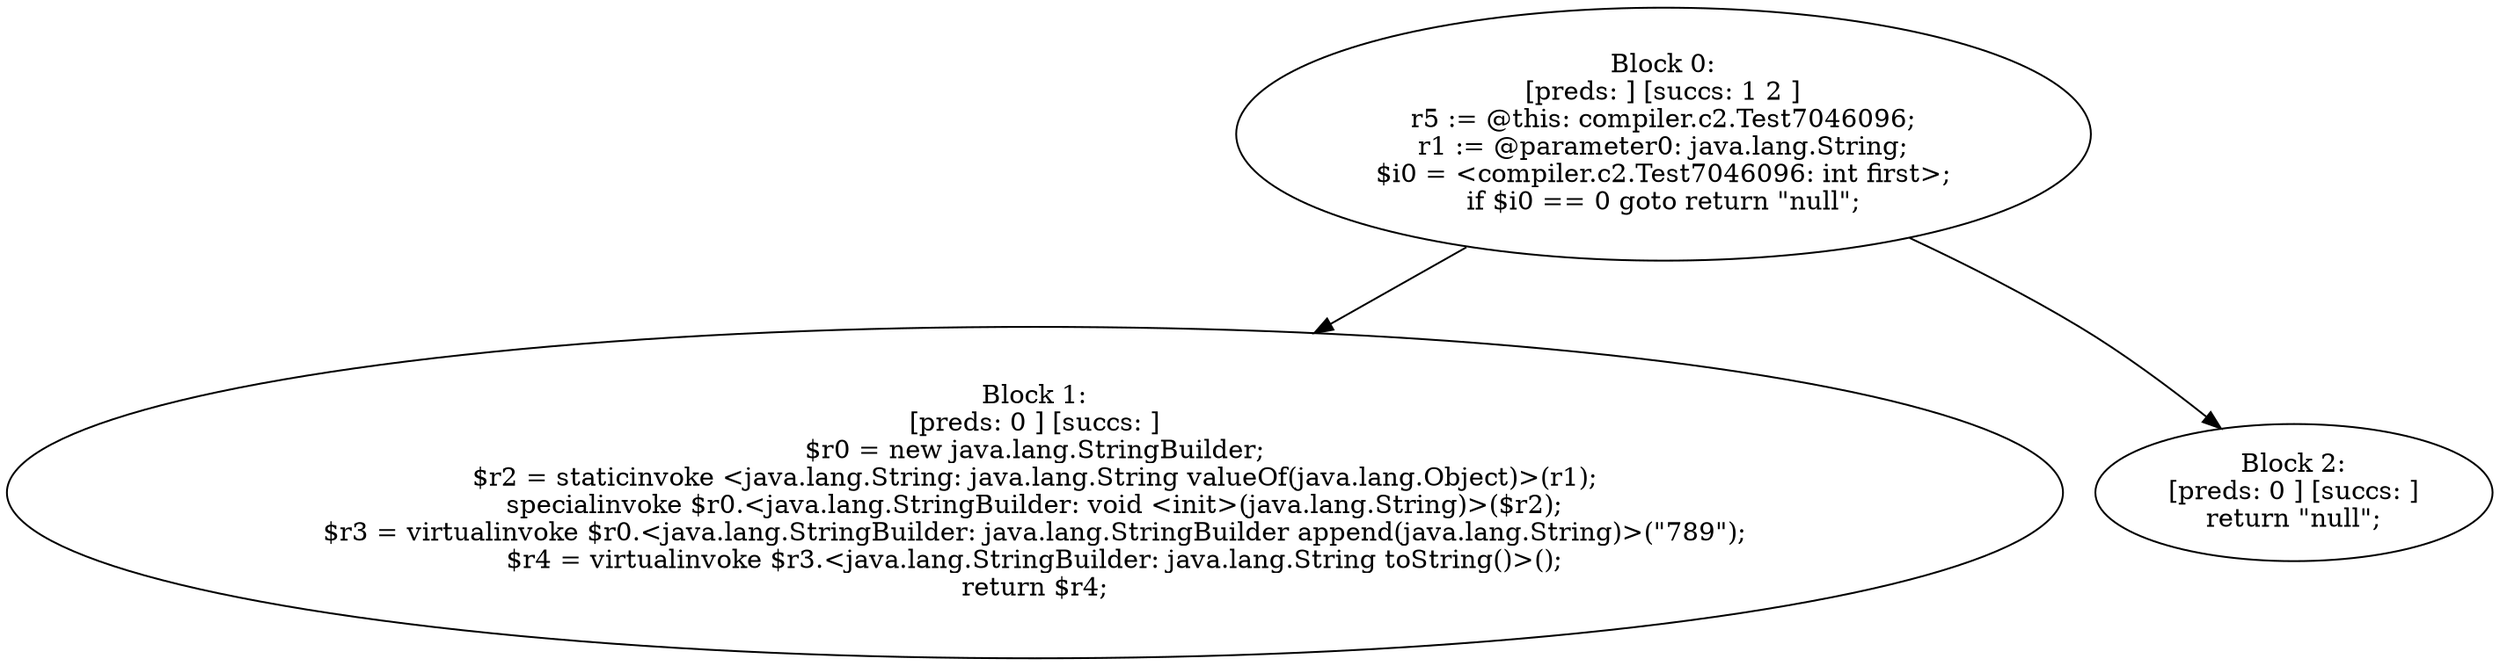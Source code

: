 digraph "unitGraph" {
    "Block 0:
[preds: ] [succs: 1 2 ]
r5 := @this: compiler.c2.Test7046096;
r1 := @parameter0: java.lang.String;
$i0 = <compiler.c2.Test7046096: int first>;
if $i0 == 0 goto return \"null\";
"
    "Block 1:
[preds: 0 ] [succs: ]
$r0 = new java.lang.StringBuilder;
$r2 = staticinvoke <java.lang.String: java.lang.String valueOf(java.lang.Object)>(r1);
specialinvoke $r0.<java.lang.StringBuilder: void <init>(java.lang.String)>($r2);
$r3 = virtualinvoke $r0.<java.lang.StringBuilder: java.lang.StringBuilder append(java.lang.String)>(\"789\");
$r4 = virtualinvoke $r3.<java.lang.StringBuilder: java.lang.String toString()>();
return $r4;
"
    "Block 2:
[preds: 0 ] [succs: ]
return \"null\";
"
    "Block 0:
[preds: ] [succs: 1 2 ]
r5 := @this: compiler.c2.Test7046096;
r1 := @parameter0: java.lang.String;
$i0 = <compiler.c2.Test7046096: int first>;
if $i0 == 0 goto return \"null\";
"->"Block 1:
[preds: 0 ] [succs: ]
$r0 = new java.lang.StringBuilder;
$r2 = staticinvoke <java.lang.String: java.lang.String valueOf(java.lang.Object)>(r1);
specialinvoke $r0.<java.lang.StringBuilder: void <init>(java.lang.String)>($r2);
$r3 = virtualinvoke $r0.<java.lang.StringBuilder: java.lang.StringBuilder append(java.lang.String)>(\"789\");
$r4 = virtualinvoke $r3.<java.lang.StringBuilder: java.lang.String toString()>();
return $r4;
";
    "Block 0:
[preds: ] [succs: 1 2 ]
r5 := @this: compiler.c2.Test7046096;
r1 := @parameter0: java.lang.String;
$i0 = <compiler.c2.Test7046096: int first>;
if $i0 == 0 goto return \"null\";
"->"Block 2:
[preds: 0 ] [succs: ]
return \"null\";
";
}
